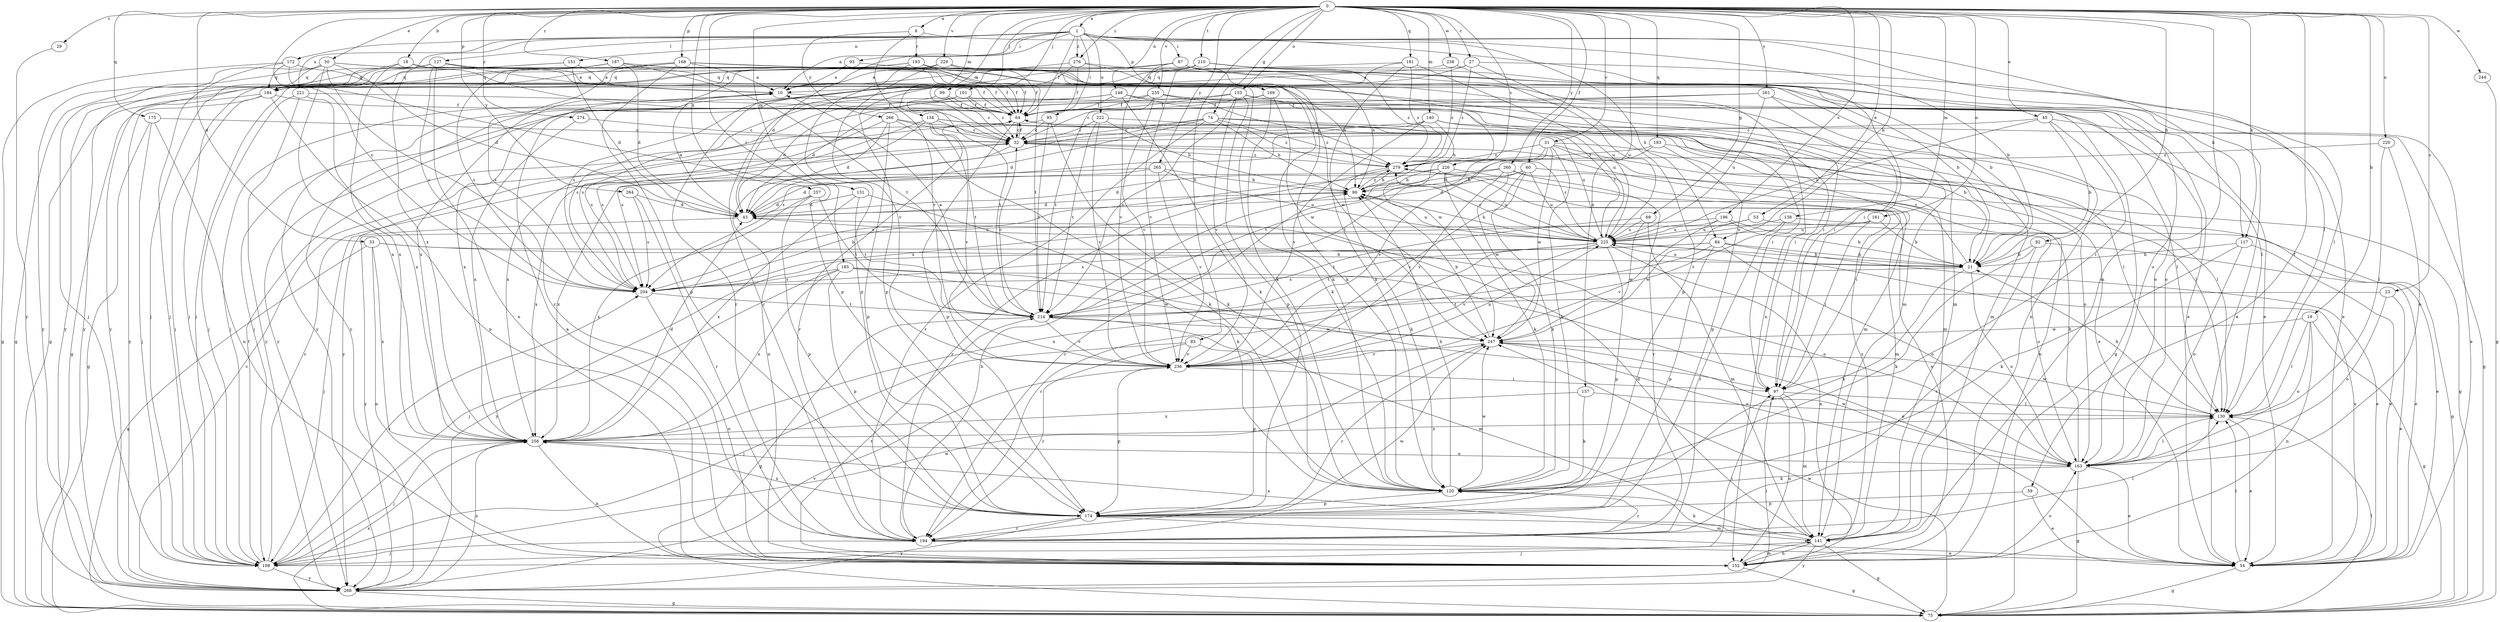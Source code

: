 strict digraph  {
0;
1;
6;
10;
18;
19;
21;
23;
27;
29;
31;
32;
33;
43;
45;
50;
53;
54;
59;
60;
64;
69;
74;
75;
82;
83;
84;
86;
87;
93;
95;
97;
99;
101;
108;
117;
120;
127;
130;
131;
134;
138;
140;
141;
148;
151;
152;
153;
157;
161;
163;
168;
169;
172;
174;
175;
181;
183;
184;
185;
187;
193;
194;
196;
204;
210;
214;
220;
221;
222;
225;
226;
229;
235;
236;
238;
244;
247;
257;
258;
260;
261;
264;
265;
266;
268;
274;
276;
279;
0 -> 1  [label=a];
0 -> 6  [label=a];
0 -> 18  [label=b];
0 -> 19  [label=b];
0 -> 23  [label=c];
0 -> 27  [label=c];
0 -> 29  [label=c];
0 -> 31  [label=c];
0 -> 32  [label=c];
0 -> 33  [label=d];
0 -> 45  [label=e];
0 -> 50  [label=e];
0 -> 53  [label=e];
0 -> 59  [label=f];
0 -> 60  [label=f];
0 -> 69  [label=g];
0 -> 74  [label=g];
0 -> 82  [label=h];
0 -> 83  [label=h];
0 -> 84  [label=h];
0 -> 99  [label=j];
0 -> 101  [label=j];
0 -> 117  [label=k];
0 -> 131  [label=m];
0 -> 134  [label=m];
0 -> 138  [label=m];
0 -> 140  [label=m];
0 -> 141  [label=m];
0 -> 148  [label=n];
0 -> 153  [label=o];
0 -> 157  [label=o];
0 -> 161  [label=o];
0 -> 168  [label=p];
0 -> 175  [label=q];
0 -> 181  [label=q];
0 -> 183  [label=q];
0 -> 185  [label=r];
0 -> 187  [label=r];
0 -> 196  [label=s];
0 -> 204  [label=s];
0 -> 210  [label=t];
0 -> 220  [label=u];
0 -> 226  [label=v];
0 -> 229  [label=v];
0 -> 235  [label=v];
0 -> 238  [label=w];
0 -> 244  [label=w];
0 -> 257  [label=x];
0 -> 260  [label=y];
0 -> 261  [label=y];
0 -> 264  [label=y];
0 -> 265  [label=y];
0 -> 274  [label=z];
0 -> 276  [label=z];
1 -> 10  [label=a];
1 -> 21  [label=b];
1 -> 43  [label=d];
1 -> 64  [label=f];
1 -> 84  [label=h];
1 -> 87  [label=i];
1 -> 93  [label=i];
1 -> 95  [label=i];
1 -> 117  [label=k];
1 -> 127  [label=l];
1 -> 130  [label=l];
1 -> 151  [label=n];
1 -> 169  [label=p];
1 -> 172  [label=p];
1 -> 221  [label=u];
1 -> 222  [label=u];
1 -> 258  [label=x];
1 -> 276  [label=z];
6 -> 97  [label=i];
6 -> 193  [label=r];
6 -> 236  [label=v];
6 -> 266  [label=y];
10 -> 64  [label=f];
10 -> 108  [label=j];
18 -> 32  [label=c];
18 -> 54  [label=e];
18 -> 184  [label=q];
18 -> 258  [label=x];
19 -> 75  [label=g];
19 -> 130  [label=l];
19 -> 152  [label=n];
19 -> 163  [label=o];
19 -> 247  [label=w];
21 -> 32  [label=c];
21 -> 120  [label=k];
21 -> 163  [label=o];
21 -> 204  [label=s];
21 -> 225  [label=u];
23 -> 54  [label=e];
23 -> 163  [label=o];
23 -> 214  [label=t];
27 -> 10  [label=a];
27 -> 130  [label=l];
27 -> 174  [label=p];
27 -> 268  [label=y];
27 -> 279  [label=z];
29 -> 268  [label=y];
31 -> 120  [label=k];
31 -> 130  [label=l];
31 -> 152  [label=n];
31 -> 163  [label=o];
31 -> 214  [label=t];
31 -> 236  [label=v];
31 -> 247  [label=w];
31 -> 279  [label=z];
32 -> 64  [label=f];
32 -> 152  [label=n];
32 -> 279  [label=z];
33 -> 21  [label=b];
33 -> 75  [label=g];
33 -> 152  [label=n];
33 -> 163  [label=o];
33 -> 258  [label=x];
43 -> 10  [label=a];
43 -> 108  [label=j];
43 -> 225  [label=u];
45 -> 21  [label=b];
45 -> 32  [label=c];
45 -> 54  [label=e];
45 -> 97  [label=i];
45 -> 225  [label=u];
50 -> 43  [label=d];
50 -> 64  [label=f];
50 -> 86  [label=h];
50 -> 108  [label=j];
50 -> 184  [label=q];
50 -> 194  [label=r];
50 -> 258  [label=x];
50 -> 268  [label=y];
53 -> 163  [label=o];
53 -> 225  [label=u];
53 -> 247  [label=w];
54 -> 75  [label=g];
54 -> 130  [label=l];
54 -> 225  [label=u];
59 -> 54  [label=e];
59 -> 174  [label=p];
60 -> 43  [label=d];
60 -> 75  [label=g];
60 -> 86  [label=h];
60 -> 120  [label=k];
60 -> 225  [label=u];
60 -> 236  [label=v];
64 -> 32  [label=c];
64 -> 130  [label=l];
64 -> 174  [label=p];
64 -> 194  [label=r];
69 -> 141  [label=m];
69 -> 214  [label=t];
69 -> 225  [label=u];
69 -> 247  [label=w];
74 -> 32  [label=c];
74 -> 43  [label=d];
74 -> 86  [label=h];
74 -> 130  [label=l];
74 -> 141  [label=m];
74 -> 194  [label=r];
74 -> 204  [label=s];
74 -> 279  [label=z];
75 -> 130  [label=l];
75 -> 247  [label=w];
75 -> 258  [label=x];
82 -> 21  [label=b];
82 -> 54  [label=e];
82 -> 120  [label=k];
82 -> 194  [label=r];
83 -> 108  [label=j];
83 -> 174  [label=p];
83 -> 194  [label=r];
83 -> 236  [label=v];
84 -> 21  [label=b];
84 -> 54  [label=e];
84 -> 163  [label=o];
84 -> 174  [label=p];
84 -> 204  [label=s];
84 -> 258  [label=x];
84 -> 268  [label=y];
86 -> 43  [label=d];
86 -> 225  [label=u];
86 -> 279  [label=z];
87 -> 21  [label=b];
87 -> 86  [label=h];
87 -> 120  [label=k];
87 -> 152  [label=n];
87 -> 184  [label=q];
87 -> 194  [label=r];
87 -> 236  [label=v];
93 -> 10  [label=a];
93 -> 75  [label=g];
93 -> 214  [label=t];
95 -> 32  [label=c];
95 -> 120  [label=k];
95 -> 214  [label=t];
95 -> 268  [label=y];
97 -> 130  [label=l];
97 -> 141  [label=m];
97 -> 152  [label=n];
99 -> 32  [label=c];
99 -> 64  [label=f];
99 -> 214  [label=t];
101 -> 32  [label=c];
101 -> 64  [label=f];
101 -> 130  [label=l];
101 -> 204  [label=s];
101 -> 258  [label=x];
108 -> 32  [label=c];
108 -> 64  [label=f];
108 -> 97  [label=i];
108 -> 204  [label=s];
108 -> 247  [label=w];
108 -> 268  [label=y];
117 -> 21  [label=b];
117 -> 54  [label=e];
117 -> 120  [label=k];
117 -> 163  [label=o];
120 -> 86  [label=h];
120 -> 174  [label=p];
120 -> 194  [label=r];
120 -> 247  [label=w];
127 -> 10  [label=a];
127 -> 54  [label=e];
127 -> 64  [label=f];
127 -> 75  [label=g];
127 -> 108  [label=j];
127 -> 152  [label=n];
127 -> 204  [label=s];
127 -> 268  [label=y];
130 -> 21  [label=b];
130 -> 54  [label=e];
130 -> 247  [label=w];
130 -> 258  [label=x];
131 -> 43  [label=d];
131 -> 120  [label=k];
131 -> 214  [label=t];
131 -> 258  [label=x];
134 -> 32  [label=c];
134 -> 54  [label=e];
134 -> 141  [label=m];
134 -> 204  [label=s];
134 -> 214  [label=t];
134 -> 236  [label=v];
134 -> 258  [label=x];
138 -> 54  [label=e];
138 -> 194  [label=r];
138 -> 214  [label=t];
138 -> 225  [label=u];
140 -> 21  [label=b];
140 -> 32  [label=c];
140 -> 75  [label=g];
140 -> 86  [label=h];
140 -> 204  [label=s];
140 -> 236  [label=v];
141 -> 43  [label=d];
141 -> 75  [label=g];
141 -> 108  [label=j];
141 -> 120  [label=k];
141 -> 152  [label=n];
141 -> 258  [label=x];
141 -> 268  [label=y];
141 -> 279  [label=z];
148 -> 43  [label=d];
148 -> 64  [label=f];
148 -> 97  [label=i];
148 -> 120  [label=k];
148 -> 204  [label=s];
148 -> 225  [label=u];
151 -> 10  [label=a];
151 -> 43  [label=d];
151 -> 108  [label=j];
151 -> 184  [label=q];
152 -> 10  [label=a];
152 -> 75  [label=g];
152 -> 141  [label=m];
152 -> 163  [label=o];
152 -> 214  [label=t];
153 -> 43  [label=d];
153 -> 64  [label=f];
153 -> 163  [label=o];
153 -> 174  [label=p];
153 -> 214  [label=t];
153 -> 236  [label=v];
153 -> 247  [label=w];
157 -> 120  [label=k];
157 -> 130  [label=l];
157 -> 258  [label=x];
161 -> 21  [label=b];
161 -> 97  [label=i];
161 -> 225  [label=u];
161 -> 268  [label=y];
163 -> 54  [label=e];
163 -> 75  [label=g];
163 -> 86  [label=h];
163 -> 120  [label=k];
163 -> 130  [label=l];
163 -> 247  [label=w];
168 -> 10  [label=a];
168 -> 21  [label=b];
168 -> 64  [label=f];
168 -> 141  [label=m];
168 -> 174  [label=p];
168 -> 184  [label=q];
168 -> 204  [label=s];
168 -> 268  [label=y];
169 -> 64  [label=f];
169 -> 108  [label=j];
169 -> 120  [label=k];
169 -> 247  [label=w];
172 -> 64  [label=f];
172 -> 75  [label=g];
172 -> 108  [label=j];
172 -> 174  [label=p];
172 -> 184  [label=q];
174 -> 54  [label=e];
174 -> 141  [label=m];
174 -> 194  [label=r];
174 -> 258  [label=x];
174 -> 268  [label=y];
175 -> 32  [label=c];
175 -> 75  [label=g];
175 -> 108  [label=j];
175 -> 152  [label=n];
181 -> 120  [label=k];
181 -> 184  [label=q];
181 -> 225  [label=u];
181 -> 268  [label=y];
181 -> 279  [label=z];
183 -> 130  [label=l];
183 -> 174  [label=p];
183 -> 214  [label=t];
183 -> 279  [label=z];
184 -> 64  [label=f];
184 -> 75  [label=g];
184 -> 108  [label=j];
184 -> 152  [label=n];
184 -> 268  [label=y];
185 -> 54  [label=e];
185 -> 97  [label=i];
185 -> 108  [label=j];
185 -> 174  [label=p];
185 -> 204  [label=s];
185 -> 247  [label=w];
185 -> 258  [label=x];
187 -> 43  [label=d];
187 -> 120  [label=k];
187 -> 184  [label=q];
187 -> 204  [label=s];
187 -> 214  [label=t];
187 -> 247  [label=w];
187 -> 268  [label=y];
193 -> 54  [label=e];
193 -> 64  [label=f];
193 -> 97  [label=i];
193 -> 108  [label=j];
193 -> 174  [label=p];
193 -> 184  [label=q];
194 -> 54  [label=e];
194 -> 86  [label=h];
194 -> 108  [label=j];
194 -> 130  [label=l];
194 -> 247  [label=w];
196 -> 21  [label=b];
196 -> 75  [label=g];
196 -> 204  [label=s];
196 -> 225  [label=u];
196 -> 236  [label=v];
204 -> 86  [label=h];
204 -> 152  [label=n];
204 -> 214  [label=t];
210 -> 54  [label=e];
210 -> 152  [label=n];
210 -> 184  [label=q];
210 -> 194  [label=r];
210 -> 204  [label=s];
210 -> 236  [label=v];
210 -> 279  [label=z];
214 -> 10  [label=a];
214 -> 32  [label=c];
214 -> 75  [label=g];
214 -> 141  [label=m];
214 -> 236  [label=v];
214 -> 247  [label=w];
220 -> 130  [label=l];
220 -> 163  [label=o];
220 -> 279  [label=z];
221 -> 64  [label=f];
221 -> 108  [label=j];
221 -> 258  [label=x];
221 -> 268  [label=y];
222 -> 32  [label=c];
222 -> 86  [label=h];
222 -> 214  [label=t];
222 -> 236  [label=v];
222 -> 279  [label=z];
225 -> 21  [label=b];
225 -> 32  [label=c];
225 -> 64  [label=f];
225 -> 86  [label=h];
225 -> 152  [label=n];
225 -> 174  [label=p];
225 -> 194  [label=r];
225 -> 214  [label=t];
225 -> 236  [label=v];
225 -> 279  [label=z];
226 -> 43  [label=d];
226 -> 86  [label=h];
226 -> 120  [label=k];
226 -> 141  [label=m];
226 -> 194  [label=r];
226 -> 225  [label=u];
226 -> 258  [label=x];
229 -> 10  [label=a];
229 -> 64  [label=f];
229 -> 141  [label=m];
229 -> 163  [label=o];
229 -> 236  [label=v];
229 -> 258  [label=x];
235 -> 64  [label=f];
235 -> 97  [label=i];
235 -> 163  [label=o];
235 -> 214  [label=t];
235 -> 236  [label=v];
235 -> 268  [label=y];
235 -> 279  [label=z];
236 -> 97  [label=i];
236 -> 174  [label=p];
236 -> 225  [label=u];
238 -> 184  [label=q];
238 -> 225  [label=u];
238 -> 279  [label=z];
244 -> 75  [label=g];
247 -> 86  [label=h];
247 -> 163  [label=o];
247 -> 194  [label=r];
247 -> 236  [label=v];
257 -> 43  [label=d];
257 -> 174  [label=p];
257 -> 214  [label=t];
257 -> 258  [label=x];
258 -> 43  [label=d];
258 -> 108  [label=j];
258 -> 152  [label=n];
258 -> 163  [label=o];
260 -> 86  [label=h];
260 -> 97  [label=i];
260 -> 194  [label=r];
260 -> 204  [label=s];
260 -> 236  [label=v];
260 -> 247  [label=w];
261 -> 32  [label=c];
261 -> 64  [label=f];
261 -> 75  [label=g];
261 -> 141  [label=m];
261 -> 225  [label=u];
264 -> 43  [label=d];
264 -> 194  [label=r];
264 -> 204  [label=s];
265 -> 43  [label=d];
265 -> 86  [label=h];
265 -> 225  [label=u];
265 -> 236  [label=v];
265 -> 258  [label=x];
266 -> 32  [label=c];
266 -> 43  [label=d];
266 -> 120  [label=k];
266 -> 174  [label=p];
266 -> 204  [label=s];
266 -> 225  [label=u];
268 -> 32  [label=c];
268 -> 75  [label=g];
268 -> 97  [label=i];
268 -> 236  [label=v];
268 -> 258  [label=x];
274 -> 32  [label=c];
274 -> 258  [label=x];
276 -> 10  [label=a];
276 -> 64  [label=f];
276 -> 97  [label=i];
276 -> 120  [label=k];
276 -> 174  [label=p];
279 -> 86  [label=h];
279 -> 120  [label=k];
279 -> 152  [label=n];
279 -> 194  [label=r];
}

